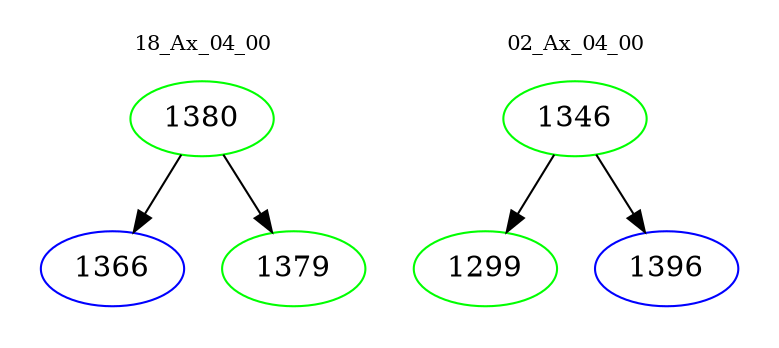 digraph{
subgraph cluster_0 {
color = white
label = "18_Ax_04_00";
fontsize=10;
T0_1380 [label="1380", color="green"]
T0_1380 -> T0_1366 [color="black"]
T0_1366 [label="1366", color="blue"]
T0_1380 -> T0_1379 [color="black"]
T0_1379 [label="1379", color="green"]
}
subgraph cluster_1 {
color = white
label = "02_Ax_04_00";
fontsize=10;
T1_1346 [label="1346", color="green"]
T1_1346 -> T1_1299 [color="black"]
T1_1299 [label="1299", color="green"]
T1_1346 -> T1_1396 [color="black"]
T1_1396 [label="1396", color="blue"]
}
}
